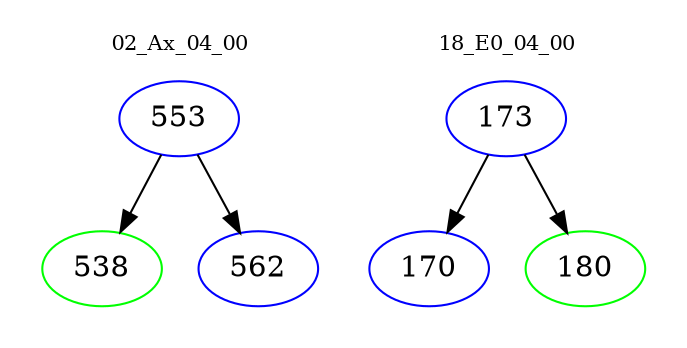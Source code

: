 digraph{
subgraph cluster_0 {
color = white
label = "02_Ax_04_00";
fontsize=10;
T0_553 [label="553", color="blue"]
T0_553 -> T0_538 [color="black"]
T0_538 [label="538", color="green"]
T0_553 -> T0_562 [color="black"]
T0_562 [label="562", color="blue"]
}
subgraph cluster_1 {
color = white
label = "18_E0_04_00";
fontsize=10;
T1_173 [label="173", color="blue"]
T1_173 -> T1_170 [color="black"]
T1_170 [label="170", color="blue"]
T1_173 -> T1_180 [color="black"]
T1_180 [label="180", color="green"]
}
}
